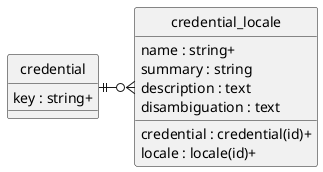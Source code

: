 @startuml uml
skinparam monochrome true
skinparam linetype ortho
hide circle

entity credential {
    key : string+
}

entity credential_locale {
    credential : credential(id)+
    locale : locale(id)+
    name : string+
    summary : string
    description : text
    disambiguation : text
}

credential ||-r-o{ credential_locale

@enduml
